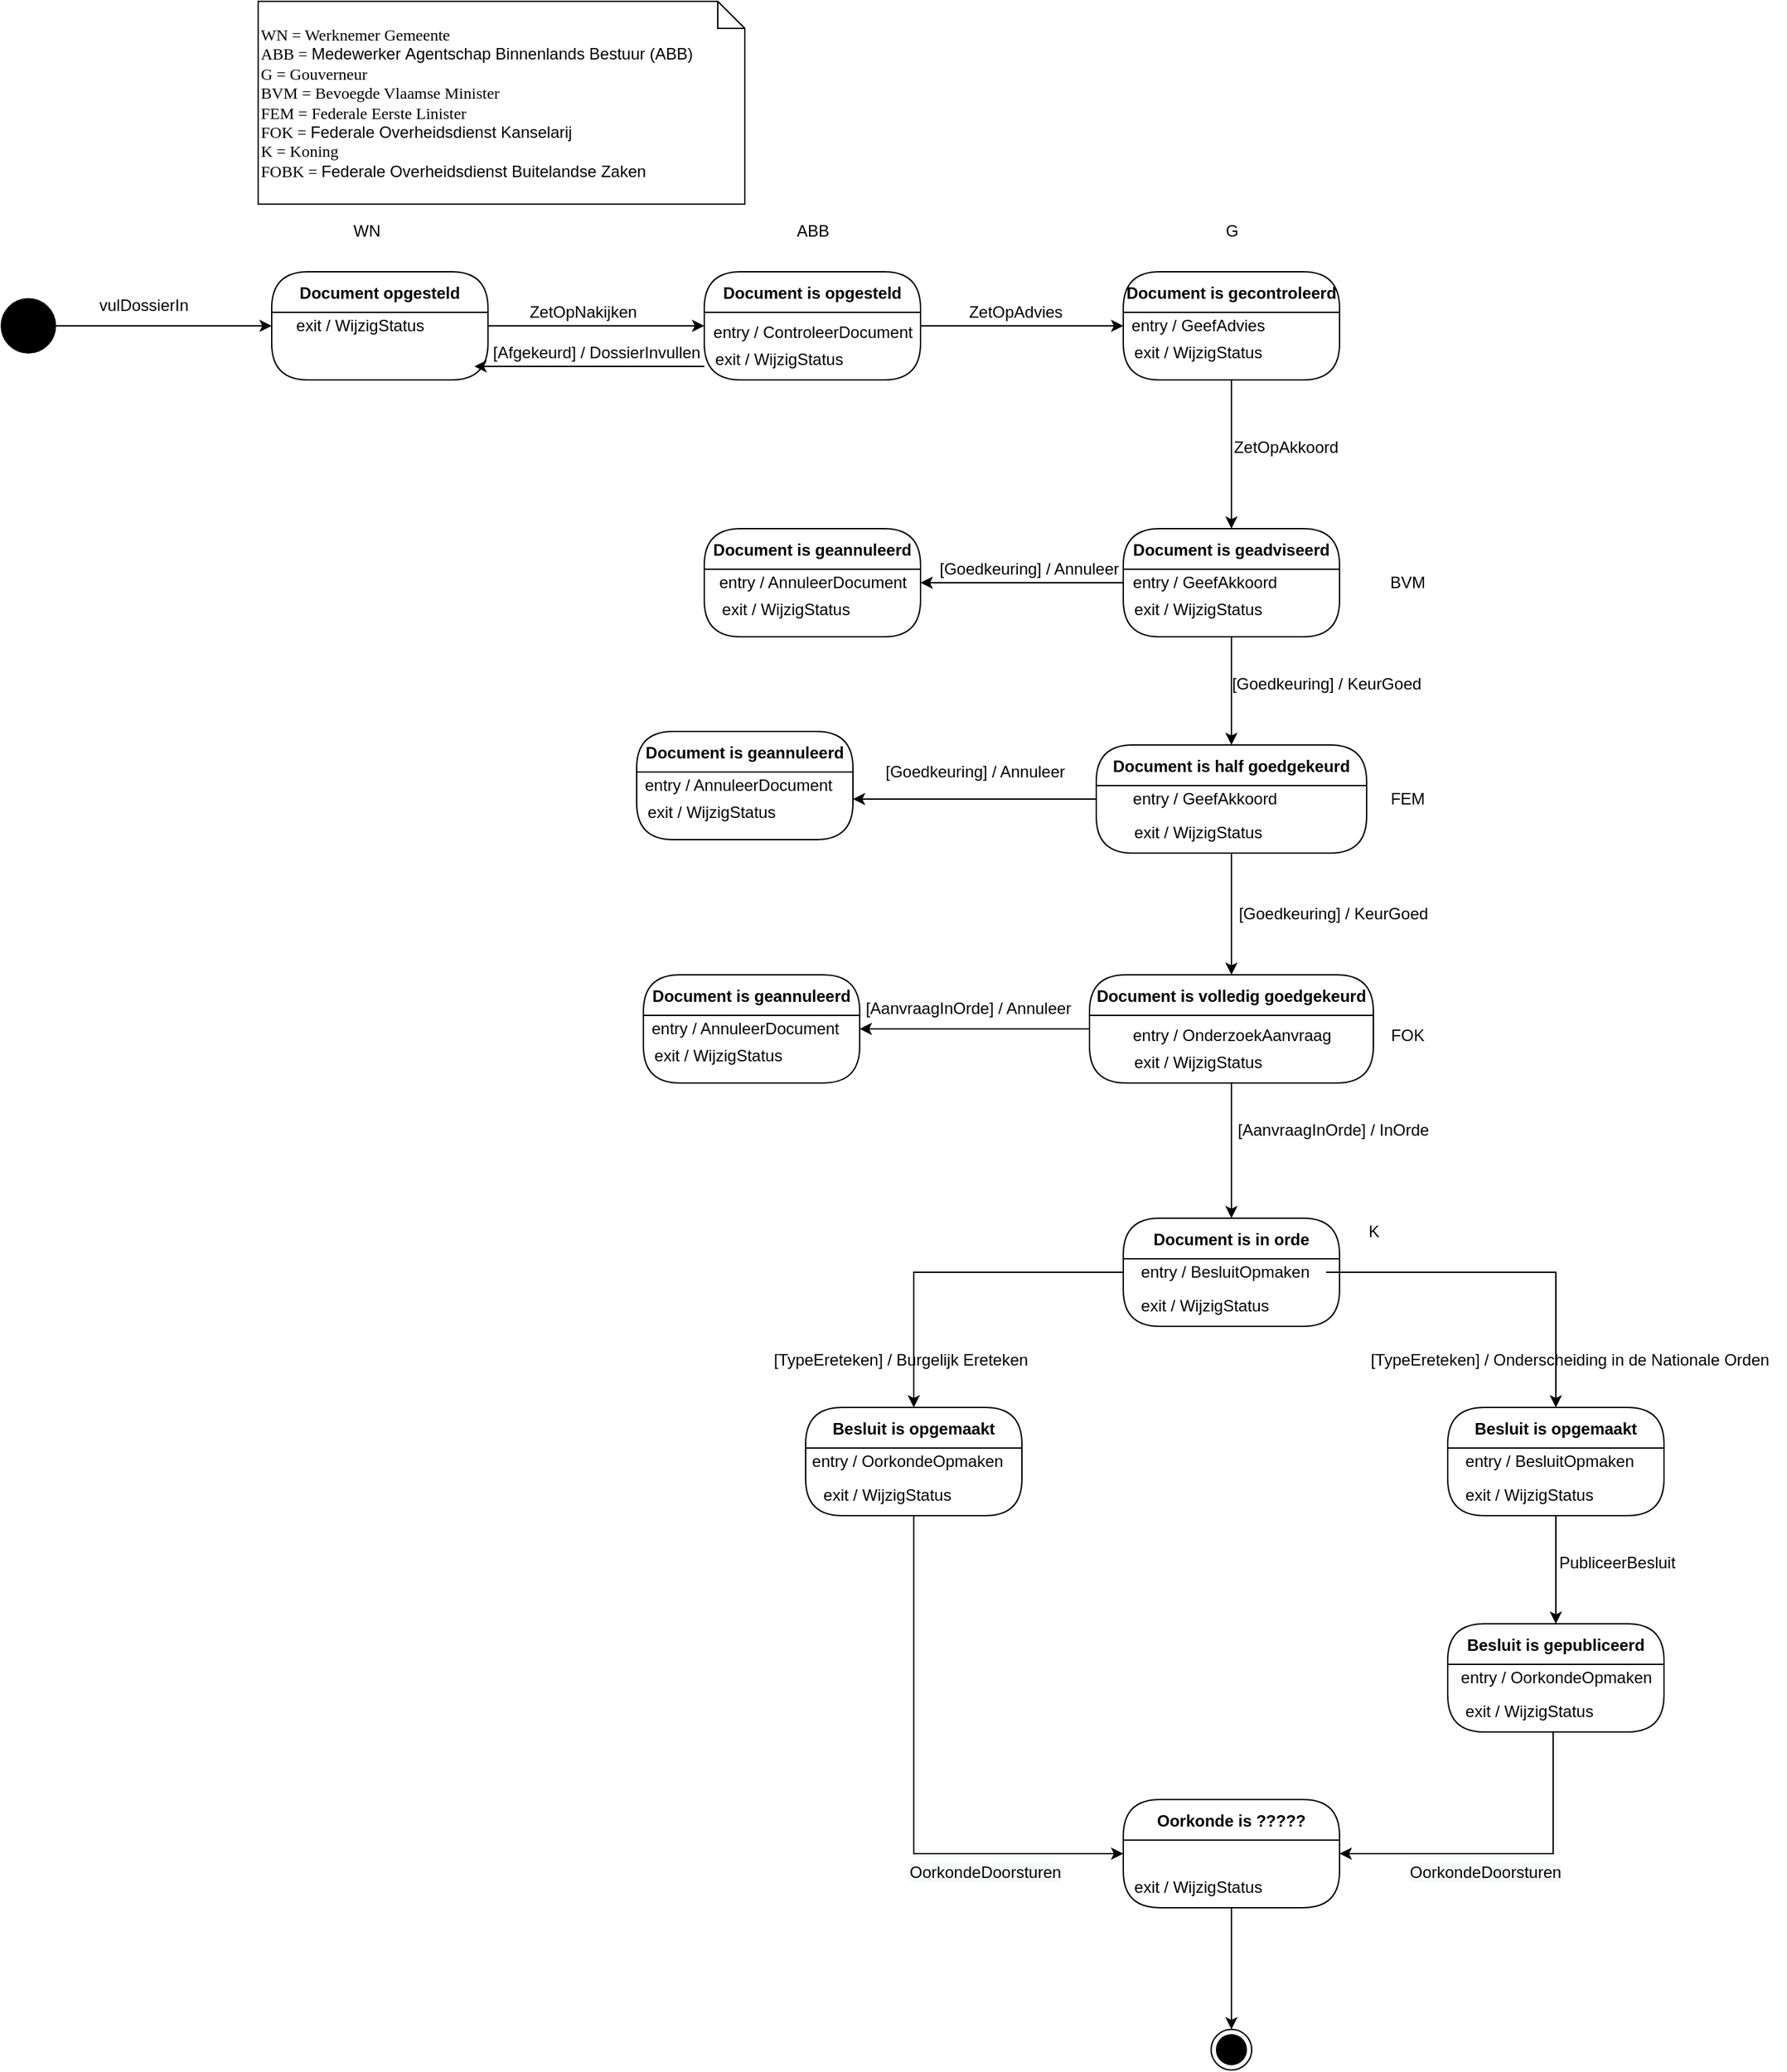 <mxfile version="20.2.3" type="device"><diagram id="ECBhUxLh2oaLtNDSA1RO" name="Pagina-1"><mxGraphModel dx="1038" dy="641" grid="1" gridSize="10" guides="1" tooltips="1" connect="1" arrows="1" fold="1" page="1" pageScale="1" pageWidth="900" pageHeight="1600" math="0" shadow="0"><root><mxCell id="0"/><mxCell id="1" parent="0"/><mxCell id="pe45h4tyisz0TzT0CVg1-5" style="edgeStyle=orthogonalEdgeStyle;rounded=0;orthogonalLoop=1;jettySize=auto;html=1;entryX=0;entryY=0.5;entryDx=0;entryDy=0;" parent="1" source="pe45h4tyisz0TzT0CVg1-1" target="pe45h4tyisz0TzT0CVg1-3" edge="1"><mxGeometry relative="1" as="geometry"><mxPoint x="240" y="260" as="targetPoint"/></mxGeometry></mxCell><mxCell id="pe45h4tyisz0TzT0CVg1-1" value="" style="ellipse;whiteSpace=wrap;html=1;rounded=0;shadow=0;comic=0;labelBackgroundColor=none;strokeWidth=1;fillColor=#000000;fontFamily=Verdana;fontSize=12;align=center;" parent="1" vertex="1"><mxGeometry x="60" y="240" width="40" height="40" as="geometry"/></mxCell><mxCell id="pe45h4tyisz0TzT0CVg1-2" value="" style="ellipse;html=1;shape=endState;fillColor=#000000;strokeColor=#000000;" parent="1" vertex="1"><mxGeometry x="955" y="1520" width="30" height="30" as="geometry"/></mxCell><mxCell id="pe45h4tyisz0TzT0CVg1-9" style="edgeStyle=orthogonalEdgeStyle;rounded=0;orthogonalLoop=1;jettySize=auto;html=1;entryX=0;entryY=0.5;entryDx=0;entryDy=0;" parent="1" source="pe45h4tyisz0TzT0CVg1-3" target="pe45h4tyisz0TzT0CVg1-8" edge="1"><mxGeometry relative="1" as="geometry"/></mxCell><mxCell id="pe45h4tyisz0TzT0CVg1-3" value="Document opgesteld" style="swimlane;fontStyle=1;align=center;verticalAlign=middle;childLayout=stackLayout;horizontal=1;startSize=30;horizontalStack=0;resizeParent=0;resizeLast=1;container=0;fontColor=#000000;collapsible=0;rounded=1;arcSize=30;strokeColor=#000000;fillColor=none;swimlaneFillColor=none;dropTarget=0;" parent="1" vertex="1"><mxGeometry x="260" y="220" width="160" height="80" as="geometry"/></mxCell><mxCell id="pe45h4tyisz0TzT0CVg1-6" value="vulDossierIn" style="text;html=1;align=center;verticalAlign=middle;resizable=0;points=[];autosize=1;strokeColor=none;fillColor=none;" parent="1" vertex="1"><mxGeometry x="120" y="230" width="90" height="30" as="geometry"/></mxCell><mxCell id="pe45h4tyisz0TzT0CVg1-11" style="edgeStyle=orthogonalEdgeStyle;rounded=0;orthogonalLoop=1;jettySize=auto;html=1;" parent="1" source="pe45h4tyisz0TzT0CVg1-8" edge="1"><mxGeometry relative="1" as="geometry"><mxPoint x="410" y="290" as="targetPoint"/><Array as="points"><mxPoint x="420" y="290"/></Array></mxGeometry></mxCell><mxCell id="pe45h4tyisz0TzT0CVg1-16" style="edgeStyle=orthogonalEdgeStyle;rounded=0;orthogonalLoop=1;jettySize=auto;html=1;entryX=0;entryY=0.5;entryDx=0;entryDy=0;" parent="1" source="pe45h4tyisz0TzT0CVg1-8" target="pe45h4tyisz0TzT0CVg1-15" edge="1"><mxGeometry relative="1" as="geometry"/></mxCell><mxCell id="pe45h4tyisz0TzT0CVg1-8" value="Document is opgesteld" style="swimlane;fontStyle=1;align=center;verticalAlign=middle;childLayout=stackLayout;horizontal=1;startSize=30;horizontalStack=0;resizeParent=0;resizeLast=1;container=0;fontColor=#000000;collapsible=0;rounded=1;arcSize=30;strokeColor=#000000;fillColor=none;swimlaneFillColor=none;dropTarget=0;" parent="1" vertex="1"><mxGeometry x="580" y="220" width="160" height="80" as="geometry"/></mxCell><mxCell id="pe45h4tyisz0TzT0CVg1-10" value="ZetOpNakijken" style="text;html=1;align=center;verticalAlign=middle;resizable=0;points=[];autosize=1;strokeColor=none;fillColor=none;" parent="1" vertex="1"><mxGeometry x="440" y="235" width="100" height="30" as="geometry"/></mxCell><mxCell id="pe45h4tyisz0TzT0CVg1-12" value="[Afgekeurd] / DossierInvullen" style="text;html=1;align=center;verticalAlign=middle;resizable=0;points=[];autosize=1;strokeColor=none;fillColor=none;" parent="1" vertex="1"><mxGeometry x="410" y="265" width="180" height="30" as="geometry"/></mxCell><mxCell id="pe45h4tyisz0TzT0CVg1-13" value="exit / WijzigStatus" style="text;html=1;align=center;verticalAlign=middle;resizable=0;points=[];autosize=1;strokeColor=none;fillColor=none;" parent="1" vertex="1"><mxGeometry x="265" y="245" width="120" height="30" as="geometry"/></mxCell><mxCell id="pe45h4tyisz0TzT0CVg1-14" value="exit / WijzigStatus" style="text;html=1;align=center;verticalAlign=middle;resizable=0;points=[];autosize=1;strokeColor=none;fillColor=none;" parent="1" vertex="1"><mxGeometry x="575" y="270" width="120" height="30" as="geometry"/></mxCell><mxCell id="pe45h4tyisz0TzT0CVg1-22" style="edgeStyle=orthogonalEdgeStyle;rounded=0;orthogonalLoop=1;jettySize=auto;html=1;entryX=0.5;entryY=0;entryDx=0;entryDy=0;" parent="1" source="pe45h4tyisz0TzT0CVg1-15" target="pe45h4tyisz0TzT0CVg1-21" edge="1"><mxGeometry relative="1" as="geometry"/></mxCell><mxCell id="pe45h4tyisz0TzT0CVg1-15" value="Document is gecontroleerd" style="swimlane;fontStyle=1;align=center;verticalAlign=middle;childLayout=stackLayout;horizontal=1;startSize=30;horizontalStack=0;resizeParent=0;resizeLast=1;container=0;fontColor=#000000;collapsible=0;rounded=1;arcSize=30;strokeColor=#000000;fillColor=none;swimlaneFillColor=none;dropTarget=0;" parent="1" vertex="1"><mxGeometry x="890" y="220" width="160" height="80" as="geometry"/></mxCell><mxCell id="pe45h4tyisz0TzT0CVg1-18" value="ZetOpAdvies" style="text;html=1;align=center;verticalAlign=middle;resizable=0;points=[];autosize=1;strokeColor=none;fillColor=none;" parent="1" vertex="1"><mxGeometry x="765" y="235" width="90" height="30" as="geometry"/></mxCell><mxCell id="pe45h4tyisz0TzT0CVg1-20" value="exit / WijzigStatus" style="text;html=1;align=center;verticalAlign=middle;resizable=0;points=[];autosize=1;strokeColor=none;fillColor=none;" parent="1" vertex="1"><mxGeometry x="885" y="265" width="120" height="30" as="geometry"/></mxCell><mxCell id="pe45h4tyisz0TzT0CVg1-31" style="edgeStyle=orthogonalEdgeStyle;rounded=0;orthogonalLoop=1;jettySize=auto;html=1;entryX=0.5;entryY=0;entryDx=0;entryDy=0;" parent="1" source="pe45h4tyisz0TzT0CVg1-21" target="pe45h4tyisz0TzT0CVg1-30" edge="1"><mxGeometry relative="1" as="geometry"/></mxCell><mxCell id="pe45h4tyisz0TzT0CVg1-21" value="Document is geadviseerd" style="swimlane;fontStyle=1;align=center;verticalAlign=middle;childLayout=stackLayout;horizontal=1;startSize=30;horizontalStack=0;resizeParent=0;resizeLast=1;container=0;fontColor=#000000;collapsible=0;rounded=1;arcSize=30;strokeColor=#000000;fillColor=none;swimlaneFillColor=none;dropTarget=0;" parent="1" vertex="1"><mxGeometry x="890" y="410" width="160" height="80" as="geometry"/></mxCell><mxCell id="pe45h4tyisz0TzT0CVg1-27" style="edgeStyle=orthogonalEdgeStyle;rounded=0;orthogonalLoop=1;jettySize=auto;html=1;entryX=1;entryY=0.5;entryDx=0;entryDy=0;" parent="1" source="pe45h4tyisz0TzT0CVg1-21" target="pe45h4tyisz0TzT0CVg1-25" edge="1"><mxGeometry relative="1" as="geometry"/></mxCell><mxCell id="pe45h4tyisz0TzT0CVg1-23" value="exit / WijzigStatus" style="text;html=1;align=center;verticalAlign=middle;resizable=0;points=[];autosize=1;strokeColor=none;fillColor=none;" parent="1" vertex="1"><mxGeometry x="885" y="455" width="120" height="30" as="geometry"/></mxCell><mxCell id="pe45h4tyisz0TzT0CVg1-24" value="ZetOpAkkoord" style="text;html=1;align=center;verticalAlign=middle;resizable=0;points=[];autosize=1;strokeColor=none;fillColor=none;" parent="1" vertex="1"><mxGeometry x="960" y="335" width="100" height="30" as="geometry"/></mxCell><mxCell id="pe45h4tyisz0TzT0CVg1-25" value="Document is geannuleerd" style="swimlane;fontStyle=1;align=center;verticalAlign=middle;childLayout=stackLayout;horizontal=1;startSize=30;horizontalStack=0;resizeParent=0;resizeLast=1;container=0;fontColor=#000000;collapsible=0;rounded=1;arcSize=30;strokeColor=#000000;fillColor=none;swimlaneFillColor=none;dropTarget=0;" parent="1" vertex="1"><mxGeometry x="580" y="410" width="160" height="80" as="geometry"/></mxCell><mxCell id="pe45h4tyisz0TzT0CVg1-26" value="exit / WijzigStatus" style="text;html=1;align=center;verticalAlign=middle;resizable=0;points=[];autosize=1;strokeColor=none;fillColor=none;" parent="1" vertex="1"><mxGeometry x="580" y="455" width="120" height="30" as="geometry"/></mxCell><mxCell id="pe45h4tyisz0TzT0CVg1-29" value="[Goedkeuring] / Annuleer" style="text;html=1;align=center;verticalAlign=middle;resizable=0;points=[];autosize=1;strokeColor=none;fillColor=none;" parent="1" vertex="1"><mxGeometry x="740" y="425" width="160" height="30" as="geometry"/></mxCell><mxCell id="b0vd22Qah5oXsdzeEc-S-25" style="edgeStyle=orthogonalEdgeStyle;rounded=0;orthogonalLoop=1;jettySize=auto;html=1;entryX=0.5;entryY=0;entryDx=0;entryDy=0;" parent="1" source="pe45h4tyisz0TzT0CVg1-30" target="b0vd22Qah5oXsdzeEc-S-24" edge="1"><mxGeometry relative="1" as="geometry"/></mxCell><mxCell id="pe45h4tyisz0TzT0CVg1-30" value="Document is half goedgekeurd" style="swimlane;fontStyle=1;align=center;verticalAlign=middle;childLayout=stackLayout;horizontal=1;startSize=30;horizontalStack=0;resizeParent=0;resizeLast=1;container=0;fontColor=#000000;collapsible=0;rounded=1;arcSize=30;strokeColor=#000000;fillColor=none;swimlaneFillColor=none;dropTarget=0;" parent="1" vertex="1"><mxGeometry x="870" y="570" width="200" height="80" as="geometry"/></mxCell><mxCell id="pe45h4tyisz0TzT0CVg1-32" value="[Goedkeuring] / KeurGoed" style="text;html=1;align=center;verticalAlign=middle;resizable=0;points=[];autosize=1;strokeColor=none;fillColor=none;" parent="1" vertex="1"><mxGeometry x="960" y="510" width="160" height="30" as="geometry"/></mxCell><mxCell id="b0vd22Qah5oXsdzeEc-S-1" value="WN" style="text;html=1;align=center;verticalAlign=middle;resizable=0;points=[];autosize=1;strokeColor=none;fillColor=none;" parent="1" vertex="1"><mxGeometry x="310" y="175" width="40" height="30" as="geometry"/></mxCell><mxCell id="b0vd22Qah5oXsdzeEc-S-4" value="WN = Werknemer Gemeente&lt;br&gt;ABB =&amp;nbsp;&lt;span style=&quot;font-family: Helvetica;&quot;&gt;Medewerker&amp;nbsp;Agentschap Binnenlands Bestuur (ABB)&lt;br&gt;&lt;/span&gt;G = Gouverneur&lt;br&gt;BVM = Bevoegde Vlaamse Minister&lt;br&gt;FEM = Federale Eerste Linister&lt;br&gt;FOK =&amp;nbsp;&lt;span style=&quot;font-family: Helvetica;&quot;&gt;Federale Overheidsdienst Kanselarij&lt;br&gt;&lt;/span&gt;K = Koning&lt;br&gt;FOBK =&amp;nbsp;&lt;span style=&quot;font-family: Helvetica;&quot;&gt;Federale Overheidsdienst Buitelandse Zaken&lt;/span&gt;" style="shape=note;whiteSpace=wrap;html=1;rounded=0;shadow=0;comic=0;labelBackgroundColor=none;strokeWidth=1;fontFamily=Verdana;fontSize=12;align=left;size=20;" parent="1" vertex="1"><mxGeometry x="250" y="20" width="360" height="150" as="geometry"/></mxCell><mxCell id="b0vd22Qah5oXsdzeEc-S-5" value="ABB" style="text;html=1;align=center;verticalAlign=middle;resizable=0;points=[];autosize=1;strokeColor=none;fillColor=none;" parent="1" vertex="1"><mxGeometry x="635" y="175" width="50" height="30" as="geometry"/></mxCell><mxCell id="b0vd22Qah5oXsdzeEc-S-6" value="entry / ControleerDocument" style="text;html=1;align=center;verticalAlign=middle;resizable=0;points=[];autosize=1;strokeColor=none;fillColor=none;" parent="1" vertex="1"><mxGeometry x="575" y="250" width="170" height="30" as="geometry"/></mxCell><mxCell id="b0vd22Qah5oXsdzeEc-S-7" value="entry / GeefAdvies" style="text;html=1;align=center;verticalAlign=middle;resizable=0;points=[];autosize=1;strokeColor=none;fillColor=none;" parent="1" vertex="1"><mxGeometry x="885" y="245" width="120" height="30" as="geometry"/></mxCell><mxCell id="b0vd22Qah5oXsdzeEc-S-8" value="entry / GeefAkkoord" style="text;html=1;align=center;verticalAlign=middle;resizable=0;points=[];autosize=1;strokeColor=none;fillColor=none;" parent="1" vertex="1"><mxGeometry x="885" y="435" width="130" height="30" as="geometry"/></mxCell><mxCell id="b0vd22Qah5oXsdzeEc-S-9" value="entry / AnnuleerDocument" style="text;html=1;align=center;verticalAlign=middle;resizable=0;points=[];autosize=1;strokeColor=none;fillColor=none;" parent="1" vertex="1"><mxGeometry x="580" y="435" width="160" height="30" as="geometry"/></mxCell><mxCell id="b0vd22Qah5oXsdzeEc-S-10" value="G" style="text;html=1;align=center;verticalAlign=middle;resizable=0;points=[];autosize=1;strokeColor=none;fillColor=none;" parent="1" vertex="1"><mxGeometry x="955" y="175" width="30" height="30" as="geometry"/></mxCell><mxCell id="b0vd22Qah5oXsdzeEc-S-11" value="BVM" style="text;html=1;align=center;verticalAlign=middle;resizable=0;points=[];autosize=1;strokeColor=none;fillColor=none;" parent="1" vertex="1"><mxGeometry x="1075" y="435" width="50" height="30" as="geometry"/></mxCell><mxCell id="b0vd22Qah5oXsdzeEc-S-12" value="FEM" style="text;html=1;align=center;verticalAlign=middle;resizable=0;points=[];autosize=1;strokeColor=none;fillColor=none;" parent="1" vertex="1"><mxGeometry x="1075" y="595" width="50" height="30" as="geometry"/></mxCell><mxCell id="b0vd22Qah5oXsdzeEc-S-13" value="exit / WijzigStatus" style="text;html=1;align=center;verticalAlign=middle;resizable=0;points=[];autosize=1;strokeColor=none;fillColor=none;" parent="1" vertex="1"><mxGeometry x="885" y="620" width="120" height="30" as="geometry"/></mxCell><mxCell id="b0vd22Qah5oXsdzeEc-S-22" style="edgeStyle=orthogonalEdgeStyle;rounded=0;orthogonalLoop=1;jettySize=auto;html=1;exitX=0;exitY=0.5;exitDx=0;exitDy=0;" parent="1" source="pe45h4tyisz0TzT0CVg1-30" target="b0vd22Qah5oXsdzeEc-S-17" edge="1"><mxGeometry relative="1" as="geometry"><Array as="points"><mxPoint x="850" y="610"/><mxPoint x="850" y="610"/></Array></mxGeometry></mxCell><mxCell id="b0vd22Qah5oXsdzeEc-S-14" value="entry / GeefAkkoord" style="text;html=1;align=center;verticalAlign=middle;resizable=0;points=[];autosize=1;strokeColor=none;fillColor=none;" parent="1" vertex="1"><mxGeometry x="885" y="595" width="130" height="30" as="geometry"/></mxCell><mxCell id="b0vd22Qah5oXsdzeEc-S-17" value="Document is geannuleerd" style="swimlane;fontStyle=1;align=center;verticalAlign=middle;childLayout=stackLayout;horizontal=1;startSize=30;horizontalStack=0;resizeParent=0;resizeLast=1;container=0;fontColor=#000000;collapsible=0;rounded=1;arcSize=30;strokeColor=#000000;fillColor=none;swimlaneFillColor=none;dropTarget=0;" parent="1" vertex="1"><mxGeometry x="530" y="560" width="160" height="80" as="geometry"/></mxCell><mxCell id="b0vd22Qah5oXsdzeEc-S-18" value="exit / WijzigStatus" style="text;html=1;align=center;verticalAlign=middle;resizable=0;points=[];autosize=1;strokeColor=none;fillColor=none;" parent="1" vertex="1"><mxGeometry x="525" y="605" width="120" height="30" as="geometry"/></mxCell><mxCell id="b0vd22Qah5oXsdzeEc-S-19" value="[Goedkeuring] / Annuleer" style="text;html=1;align=center;verticalAlign=middle;resizable=0;points=[];autosize=1;strokeColor=none;fillColor=none;" parent="1" vertex="1"><mxGeometry x="700" y="575" width="160" height="30" as="geometry"/></mxCell><mxCell id="b0vd22Qah5oXsdzeEc-S-20" value="entry / AnnuleerDocument" style="text;html=1;align=center;verticalAlign=middle;resizable=0;points=[];autosize=1;strokeColor=none;fillColor=none;" parent="1" vertex="1"><mxGeometry x="525" y="585" width="160" height="30" as="geometry"/></mxCell><mxCell id="b0vd22Qah5oXsdzeEc-S-23" value="[Goedkeuring] / KeurGoed" style="text;html=1;align=center;verticalAlign=middle;resizable=0;points=[];autosize=1;strokeColor=none;fillColor=none;" parent="1" vertex="1"><mxGeometry x="965" y="680" width="160" height="30" as="geometry"/></mxCell><mxCell id="b0vd22Qah5oXsdzeEc-S-32" style="edgeStyle=orthogonalEdgeStyle;rounded=0;orthogonalLoop=1;jettySize=auto;html=1;" parent="1" source="b0vd22Qah5oXsdzeEc-S-24" target="b0vd22Qah5oXsdzeEc-S-31" edge="1"><mxGeometry relative="1" as="geometry"/></mxCell><mxCell id="b0vd22Qah5oXsdzeEc-S-36" style="edgeStyle=orthogonalEdgeStyle;rounded=0;orthogonalLoop=1;jettySize=auto;html=1;entryX=1;entryY=0.5;entryDx=0;entryDy=0;" parent="1" source="b0vd22Qah5oXsdzeEc-S-24" target="b0vd22Qah5oXsdzeEc-S-33" edge="1"><mxGeometry relative="1" as="geometry"/></mxCell><mxCell id="b0vd22Qah5oXsdzeEc-S-24" value="Document is volledig goedgekeurd" style="swimlane;fontStyle=1;align=center;verticalAlign=middle;childLayout=stackLayout;horizontal=1;startSize=30;horizontalStack=0;resizeParent=0;resizeLast=1;container=0;fontColor=#000000;collapsible=0;rounded=1;arcSize=30;strokeColor=#000000;fillColor=none;swimlaneFillColor=none;dropTarget=0;" parent="1" vertex="1"><mxGeometry x="865" y="740" width="210" height="80" as="geometry"/></mxCell><mxCell id="b0vd22Qah5oXsdzeEc-S-26" value="entry / OnderzoekAanvraag" style="text;html=1;align=center;verticalAlign=middle;resizable=0;points=[];autosize=1;strokeColor=none;fillColor=none;" parent="1" vertex="1"><mxGeometry x="885" y="770" width="170" height="30" as="geometry"/></mxCell><mxCell id="b0vd22Qah5oXsdzeEc-S-27" value="exit / WijzigStatus" style="text;html=1;align=center;verticalAlign=middle;resizable=0;points=[];autosize=1;strokeColor=none;fillColor=none;" parent="1" vertex="1"><mxGeometry x="885" y="790" width="120" height="30" as="geometry"/></mxCell><mxCell id="b0vd22Qah5oXsdzeEc-S-28" value="[AanvraagInOrde] / Annuleer" style="text;html=1;align=center;verticalAlign=middle;resizable=0;points=[];autosize=1;strokeColor=none;fillColor=none;" parent="1" vertex="1"><mxGeometry x="685" y="750" width="180" height="30" as="geometry"/></mxCell><mxCell id="b0vd22Qah5oXsdzeEc-S-29" value="[AanvraagInOrde] / InOrde" style="text;html=1;align=center;verticalAlign=middle;resizable=0;points=[];autosize=1;strokeColor=none;fillColor=none;" parent="1" vertex="1"><mxGeometry x="965" y="840" width="160" height="30" as="geometry"/></mxCell><mxCell id="b0vd22Qah5oXsdzeEc-S-30" value="FOK" style="text;html=1;align=center;verticalAlign=middle;resizable=0;points=[];autosize=1;strokeColor=none;fillColor=none;" parent="1" vertex="1"><mxGeometry x="1075" y="770" width="50" height="30" as="geometry"/></mxCell><mxCell id="b0vd22Qah5oXsdzeEc-S-31" value="Document is in orde" style="swimlane;fontStyle=1;align=center;verticalAlign=middle;childLayout=stackLayout;horizontal=1;startSize=30;horizontalStack=0;resizeParent=0;resizeLast=1;container=0;fontColor=#000000;collapsible=0;rounded=1;arcSize=30;strokeColor=#000000;fillColor=none;swimlaneFillColor=none;dropTarget=0;" parent="1" vertex="1"><mxGeometry x="890" y="920" width="160" height="80" as="geometry"/></mxCell><mxCell id="b0vd22Qah5oXsdzeEc-S-33" value="Document is geannuleerd" style="swimlane;fontStyle=1;align=center;verticalAlign=middle;childLayout=stackLayout;horizontal=1;startSize=30;horizontalStack=0;resizeParent=0;resizeLast=1;container=0;fontColor=#000000;collapsible=0;rounded=1;arcSize=30;strokeColor=#000000;fillColor=none;swimlaneFillColor=none;dropTarget=0;" parent="1" vertex="1"><mxGeometry x="535" y="740" width="160" height="80" as="geometry"/></mxCell><mxCell id="b0vd22Qah5oXsdzeEc-S-34" value="exit / WijzigStatus" style="text;html=1;align=center;verticalAlign=middle;resizable=0;points=[];autosize=1;strokeColor=none;fillColor=none;" parent="1" vertex="1"><mxGeometry x="530" y="785" width="120" height="30" as="geometry"/></mxCell><mxCell id="b0vd22Qah5oXsdzeEc-S-35" value="entry / AnnuleerDocument" style="text;html=1;align=center;verticalAlign=middle;resizable=0;points=[];autosize=1;strokeColor=none;fillColor=none;" parent="1" vertex="1"><mxGeometry x="530" y="765" width="160" height="30" as="geometry"/></mxCell><mxCell id="b0vd22Qah5oXsdzeEc-S-37" value="K" style="text;html=1;align=center;verticalAlign=middle;resizable=0;points=[];autosize=1;strokeColor=none;fillColor=none;" parent="1" vertex="1"><mxGeometry x="1060" y="915" width="30" height="30" as="geometry"/></mxCell><mxCell id="b0vd22Qah5oXsdzeEc-S-52" style="edgeStyle=orthogonalEdgeStyle;rounded=0;orthogonalLoop=1;jettySize=auto;html=1;entryX=0.5;entryY=0;entryDx=0;entryDy=0;" parent="1" source="b0vd22Qah5oXsdzeEc-S-38" target="b0vd22Qah5oXsdzeEc-S-46" edge="1"><mxGeometry relative="1" as="geometry"/></mxCell><mxCell id="b0vd22Qah5oXsdzeEc-S-53" style="edgeStyle=orthogonalEdgeStyle;rounded=0;orthogonalLoop=1;jettySize=auto;html=1;entryX=0.5;entryY=0;entryDx=0;entryDy=0;" parent="1" source="b0vd22Qah5oXsdzeEc-S-38" target="b0vd22Qah5oXsdzeEc-S-49" edge="1"><mxGeometry relative="1" as="geometry"/></mxCell><mxCell id="b0vd22Qah5oXsdzeEc-S-38" value="entry / BesluitOpmaken" style="text;html=1;align=center;verticalAlign=middle;resizable=0;points=[];autosize=1;strokeColor=none;fillColor=none;" parent="1" vertex="1"><mxGeometry x="890" y="945" width="150" height="30" as="geometry"/></mxCell><mxCell id="b0vd22Qah5oXsdzeEc-S-39" value="exit / WijzigStatus" style="text;html=1;align=center;verticalAlign=middle;resizable=0;points=[];autosize=1;strokeColor=none;fillColor=none;" parent="1" vertex="1"><mxGeometry x="890" y="970" width="120" height="30" as="geometry"/></mxCell><mxCell id="b0vd22Qah5oXsdzeEc-S-43" value="[TypeEreteken] / Burgelijk Ereteken" style="text;html=1;align=center;verticalAlign=middle;resizable=0;points=[];autosize=1;strokeColor=none;fillColor=none;" parent="1" vertex="1"><mxGeometry x="620" y="1010" width="210" height="30" as="geometry"/></mxCell><mxCell id="b0vd22Qah5oXsdzeEc-S-45" value="[TypeEreteken] / Onderscheiding in de Nationale Orden" style="text;html=1;align=center;verticalAlign=middle;resizable=0;points=[];autosize=1;strokeColor=none;fillColor=none;" parent="1" vertex="1"><mxGeometry x="1060" y="1010" width="320" height="30" as="geometry"/></mxCell><mxCell id="b0vd22Qah5oXsdzeEc-S-61" style="edgeStyle=orthogonalEdgeStyle;rounded=0;orthogonalLoop=1;jettySize=auto;html=1;entryX=0;entryY=0.5;entryDx=0;entryDy=0;" parent="1" source="b0vd22Qah5oXsdzeEc-S-46" target="b0vd22Qah5oXsdzeEc-S-59" edge="1"><mxGeometry relative="1" as="geometry"><Array as="points"><mxPoint x="735" y="1390"/></Array></mxGeometry></mxCell><mxCell id="b0vd22Qah5oXsdzeEc-S-46" value="Besluit is opgemaakt" style="swimlane;fontStyle=1;align=center;verticalAlign=middle;childLayout=stackLayout;horizontal=1;startSize=30;horizontalStack=0;resizeParent=0;resizeLast=1;container=0;fontColor=#000000;collapsible=0;rounded=1;arcSize=30;strokeColor=#000000;fillColor=none;swimlaneFillColor=none;dropTarget=0;" parent="1" vertex="1"><mxGeometry x="655" y="1060" width="160" height="80" as="geometry"/></mxCell><mxCell id="b0vd22Qah5oXsdzeEc-S-47" value="entry / OorkondeOpmaken" style="text;html=1;align=center;verticalAlign=middle;resizable=0;points=[];autosize=1;strokeColor=none;fillColor=none;" parent="1" vertex="1"><mxGeometry x="650" y="1085" width="160" height="30" as="geometry"/></mxCell><mxCell id="b0vd22Qah5oXsdzeEc-S-48" value="exit / WijzigStatus" style="text;html=1;align=center;verticalAlign=middle;resizable=0;points=[];autosize=1;strokeColor=none;fillColor=none;" parent="1" vertex="1"><mxGeometry x="655" y="1110" width="120" height="30" as="geometry"/></mxCell><mxCell id="b0vd22Qah5oXsdzeEc-S-55" style="edgeStyle=orthogonalEdgeStyle;rounded=0;orthogonalLoop=1;jettySize=auto;html=1;entryX=0.5;entryY=0;entryDx=0;entryDy=0;" parent="1" source="b0vd22Qah5oXsdzeEc-S-49" target="b0vd22Qah5oXsdzeEc-S-54" edge="1"><mxGeometry relative="1" as="geometry"/></mxCell><mxCell id="b0vd22Qah5oXsdzeEc-S-49" value="Besluit is opgemaakt" style="swimlane;fontStyle=1;align=center;verticalAlign=middle;childLayout=stackLayout;horizontal=1;startSize=30;horizontalStack=0;resizeParent=0;resizeLast=1;container=0;fontColor=#000000;collapsible=0;rounded=1;arcSize=30;strokeColor=#000000;fillColor=none;swimlaneFillColor=none;dropTarget=0;" parent="1" vertex="1"><mxGeometry x="1130" y="1060" width="160" height="80" as="geometry"/></mxCell><mxCell id="b0vd22Qah5oXsdzeEc-S-50" value="entry / BesluitOpmaken" style="text;html=1;align=center;verticalAlign=middle;resizable=0;points=[];autosize=1;strokeColor=none;fillColor=none;" parent="1" vertex="1"><mxGeometry x="1130" y="1085" width="150" height="30" as="geometry"/></mxCell><mxCell id="b0vd22Qah5oXsdzeEc-S-51" value="exit / WijzigStatus" style="text;html=1;align=center;verticalAlign=middle;resizable=0;points=[];autosize=1;strokeColor=none;fillColor=none;" parent="1" vertex="1"><mxGeometry x="1130" y="1110" width="120" height="30" as="geometry"/></mxCell><mxCell id="b0vd22Qah5oXsdzeEc-S-60" style="edgeStyle=orthogonalEdgeStyle;rounded=0;orthogonalLoop=1;jettySize=auto;html=1;entryX=1;entryY=0.5;entryDx=0;entryDy=0;" parent="1" source="b0vd22Qah5oXsdzeEc-S-54" target="b0vd22Qah5oXsdzeEc-S-59" edge="1"><mxGeometry relative="1" as="geometry"><Array as="points"><mxPoint x="1208" y="1390"/></Array></mxGeometry></mxCell><mxCell id="b0vd22Qah5oXsdzeEc-S-54" value="Besluit is gepubliceerd" style="swimlane;fontStyle=1;align=center;verticalAlign=middle;childLayout=stackLayout;horizontal=1;startSize=30;horizontalStack=0;resizeParent=0;resizeLast=1;container=0;fontColor=#000000;collapsible=0;rounded=1;arcSize=30;strokeColor=#000000;fillColor=none;swimlaneFillColor=none;dropTarget=0;" parent="1" vertex="1"><mxGeometry x="1130" y="1220" width="160" height="80" as="geometry"/></mxCell><mxCell id="b0vd22Qah5oXsdzeEc-S-56" value="PubliceerBesluit" style="text;html=1;align=center;verticalAlign=middle;resizable=0;points=[];autosize=1;strokeColor=none;fillColor=none;" parent="1" vertex="1"><mxGeometry x="1200" y="1160" width="110" height="30" as="geometry"/></mxCell><mxCell id="b0vd22Qah5oXsdzeEc-S-57" value="exit / WijzigStatus" style="text;html=1;align=center;verticalAlign=middle;resizable=0;points=[];autosize=1;strokeColor=none;fillColor=none;" parent="1" vertex="1"><mxGeometry x="1130" y="1270" width="120" height="30" as="geometry"/></mxCell><mxCell id="b0vd22Qah5oXsdzeEc-S-58" value="entry / OorkondeOpmaken" style="text;html=1;align=center;verticalAlign=middle;resizable=0;points=[];autosize=1;strokeColor=none;fillColor=none;" parent="1" vertex="1"><mxGeometry x="1130" y="1245" width="160" height="30" as="geometry"/></mxCell><mxCell id="b0vd22Qah5oXsdzeEc-S-66" style="edgeStyle=orthogonalEdgeStyle;rounded=0;orthogonalLoop=1;jettySize=auto;html=1;entryX=0.5;entryY=0;entryDx=0;entryDy=0;" parent="1" source="b0vd22Qah5oXsdzeEc-S-59" target="pe45h4tyisz0TzT0CVg1-2" edge="1"><mxGeometry relative="1" as="geometry"/></mxCell><mxCell id="b0vd22Qah5oXsdzeEc-S-59" value="Oorkonde is ?????" style="swimlane;fontStyle=1;align=center;verticalAlign=middle;childLayout=stackLayout;horizontal=1;startSize=30;horizontalStack=0;resizeParent=0;resizeLast=1;container=0;fontColor=#000000;collapsible=0;rounded=1;arcSize=30;strokeColor=#000000;fillColor=none;swimlaneFillColor=none;dropTarget=0;" parent="1" vertex="1"><mxGeometry x="890" y="1350" width="160" height="80" as="geometry"/></mxCell><mxCell id="b0vd22Qah5oXsdzeEc-S-62" value="exit / WijzigStatus" style="text;html=1;align=center;verticalAlign=middle;resizable=0;points=[];autosize=1;strokeColor=none;fillColor=none;" parent="1" vertex="1"><mxGeometry x="885" y="1400" width="120" height="30" as="geometry"/></mxCell><mxCell id="b0vd22Qah5oXsdzeEc-S-64" value="&lt;span style=&quot;color: rgb(0, 0, 0); font-family: Helvetica; font-size: 12px; font-style: normal; font-variant-ligatures: normal; font-variant-caps: normal; font-weight: 400; letter-spacing: normal; orphans: 2; text-align: center; text-indent: 0px; text-transform: none; widows: 2; word-spacing: 0px; -webkit-text-stroke-width: 0px; background-color: rgb(248, 249, 250); text-decoration-thickness: initial; text-decoration-style: initial; text-decoration-color: initial; float: none; display: inline !important;&quot;&gt;OorkondeDoorsturen&lt;/span&gt;" style="text;whiteSpace=wrap;html=1;" parent="1" vertex="1"><mxGeometry x="1100" y="1390" width="150" height="40" as="geometry"/></mxCell><mxCell id="b0vd22Qah5oXsdzeEc-S-65" value="&lt;span style=&quot;color: rgb(0, 0, 0); font-family: Helvetica; font-size: 12px; font-style: normal; font-variant-ligatures: normal; font-variant-caps: normal; font-weight: 400; letter-spacing: normal; orphans: 2; text-align: center; text-indent: 0px; text-transform: none; widows: 2; word-spacing: 0px; -webkit-text-stroke-width: 0px; background-color: rgb(248, 249, 250); text-decoration-thickness: initial; text-decoration-style: initial; text-decoration-color: initial; float: none; display: inline !important;&quot;&gt;OorkondeDoorsturen&lt;/span&gt;" style="text;whiteSpace=wrap;html=1;" parent="1" vertex="1"><mxGeometry x="730" y="1390" width="150" height="40" as="geometry"/></mxCell></root></mxGraphModel></diagram></mxfile>